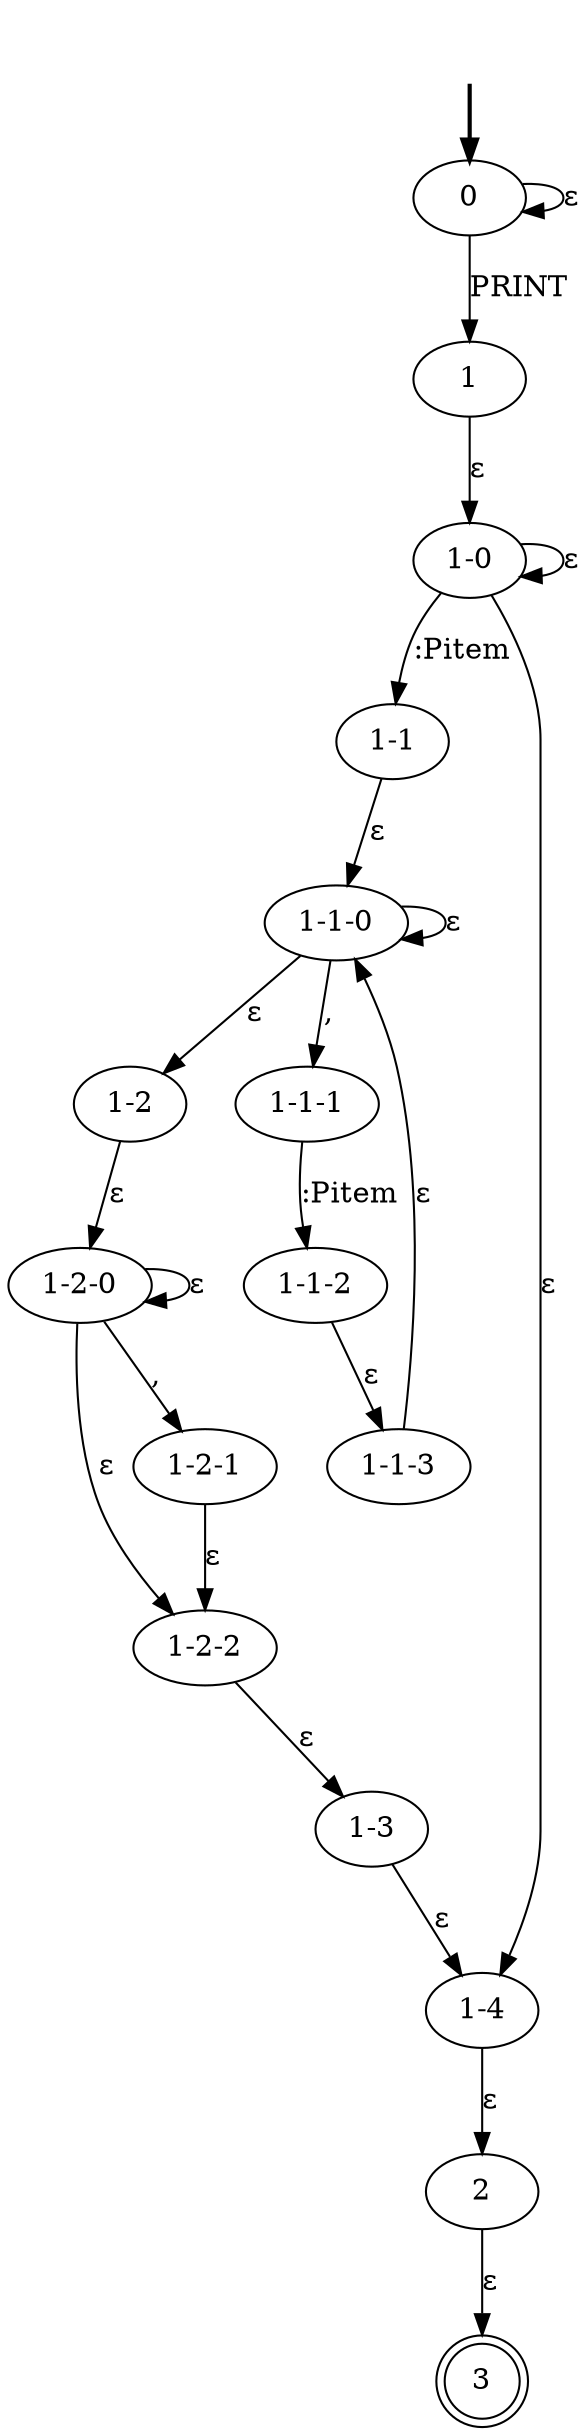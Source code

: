 digraph {
	fake0 [style=invisible]
	"1-2-2"
	"1-1"
	3 [shape=doublecircle]
	"1-2-1"
	"1-3"
	"1-2-0"
	2
	"1-2"
	1
	"1-1-2"
	0 [root=true]
	"1-1-1"
	"1-4"
	"1-1-0"
	"1-0"
	"1-1-3"
	fake0 -> 0 [style=bold]
	0 -> 1 [label=PRINT]
	0 -> 0 [label="ε"]
	1 -> "1-0" [label="ε"]
	"1-4" -> 2 [label="ε"]
	"1-0" -> "1-1" [label=":Pitem"]
	"1-0" -> "1-4" [label="ε"]
	"1-0" -> "1-0" [label="ε"]
	"1-1" -> "1-1-0" [label="ε"]
	"1-1-0" -> "1-1-0" [label="ε"]
	"1-1-0" -> "1-2" [label="ε"]
	"1-1-0" -> "1-1-1" [label=","]
	"1-1-1" -> "1-1-2" [label=":Pitem"]
	"1-1-2" -> "1-1-3" [label="ε"]
	"1-1-3" -> "1-1-0" [label="ε"]
	"1-2" -> "1-2-0" [label="ε"]
	"1-2-2" -> "1-3" [label="ε"]
	"1-2-0" -> "1-2-1" [label=","]
	"1-2-0" -> "1-2-2" [label="ε"]
	"1-2-0" -> "1-2-0" [label="ε"]
	"1-2-1" -> "1-2-2" [label="ε"]
	"1-3" -> "1-4" [label="ε"]
	2 -> 3 [label="ε"]
}
